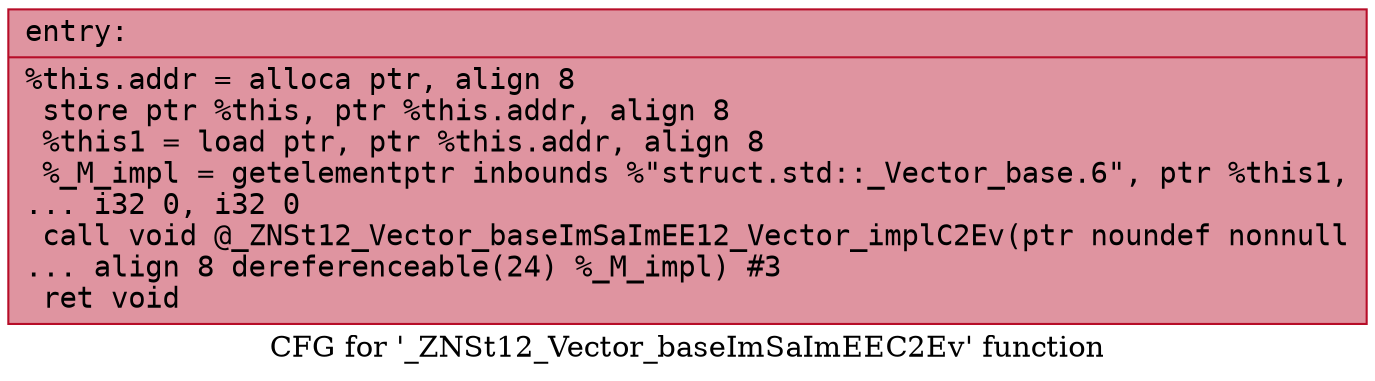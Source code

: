 digraph "CFG for '_ZNSt12_Vector_baseImSaImEEC2Ev' function" {
	label="CFG for '_ZNSt12_Vector_baseImSaImEEC2Ev' function";

	Node0x556c3c76a500 [shape=record,color="#b70d28ff", style=filled, fillcolor="#b70d2870" fontname="Courier",label="{entry:\l|  %this.addr = alloca ptr, align 8\l  store ptr %this, ptr %this.addr, align 8\l  %this1 = load ptr, ptr %this.addr, align 8\l  %_M_impl = getelementptr inbounds %\"struct.std::_Vector_base.6\", ptr %this1,\l... i32 0, i32 0\l  call void @_ZNSt12_Vector_baseImSaImEE12_Vector_implC2Ev(ptr noundef nonnull\l... align 8 dereferenceable(24) %_M_impl) #3\l  ret void\l}"];
}
